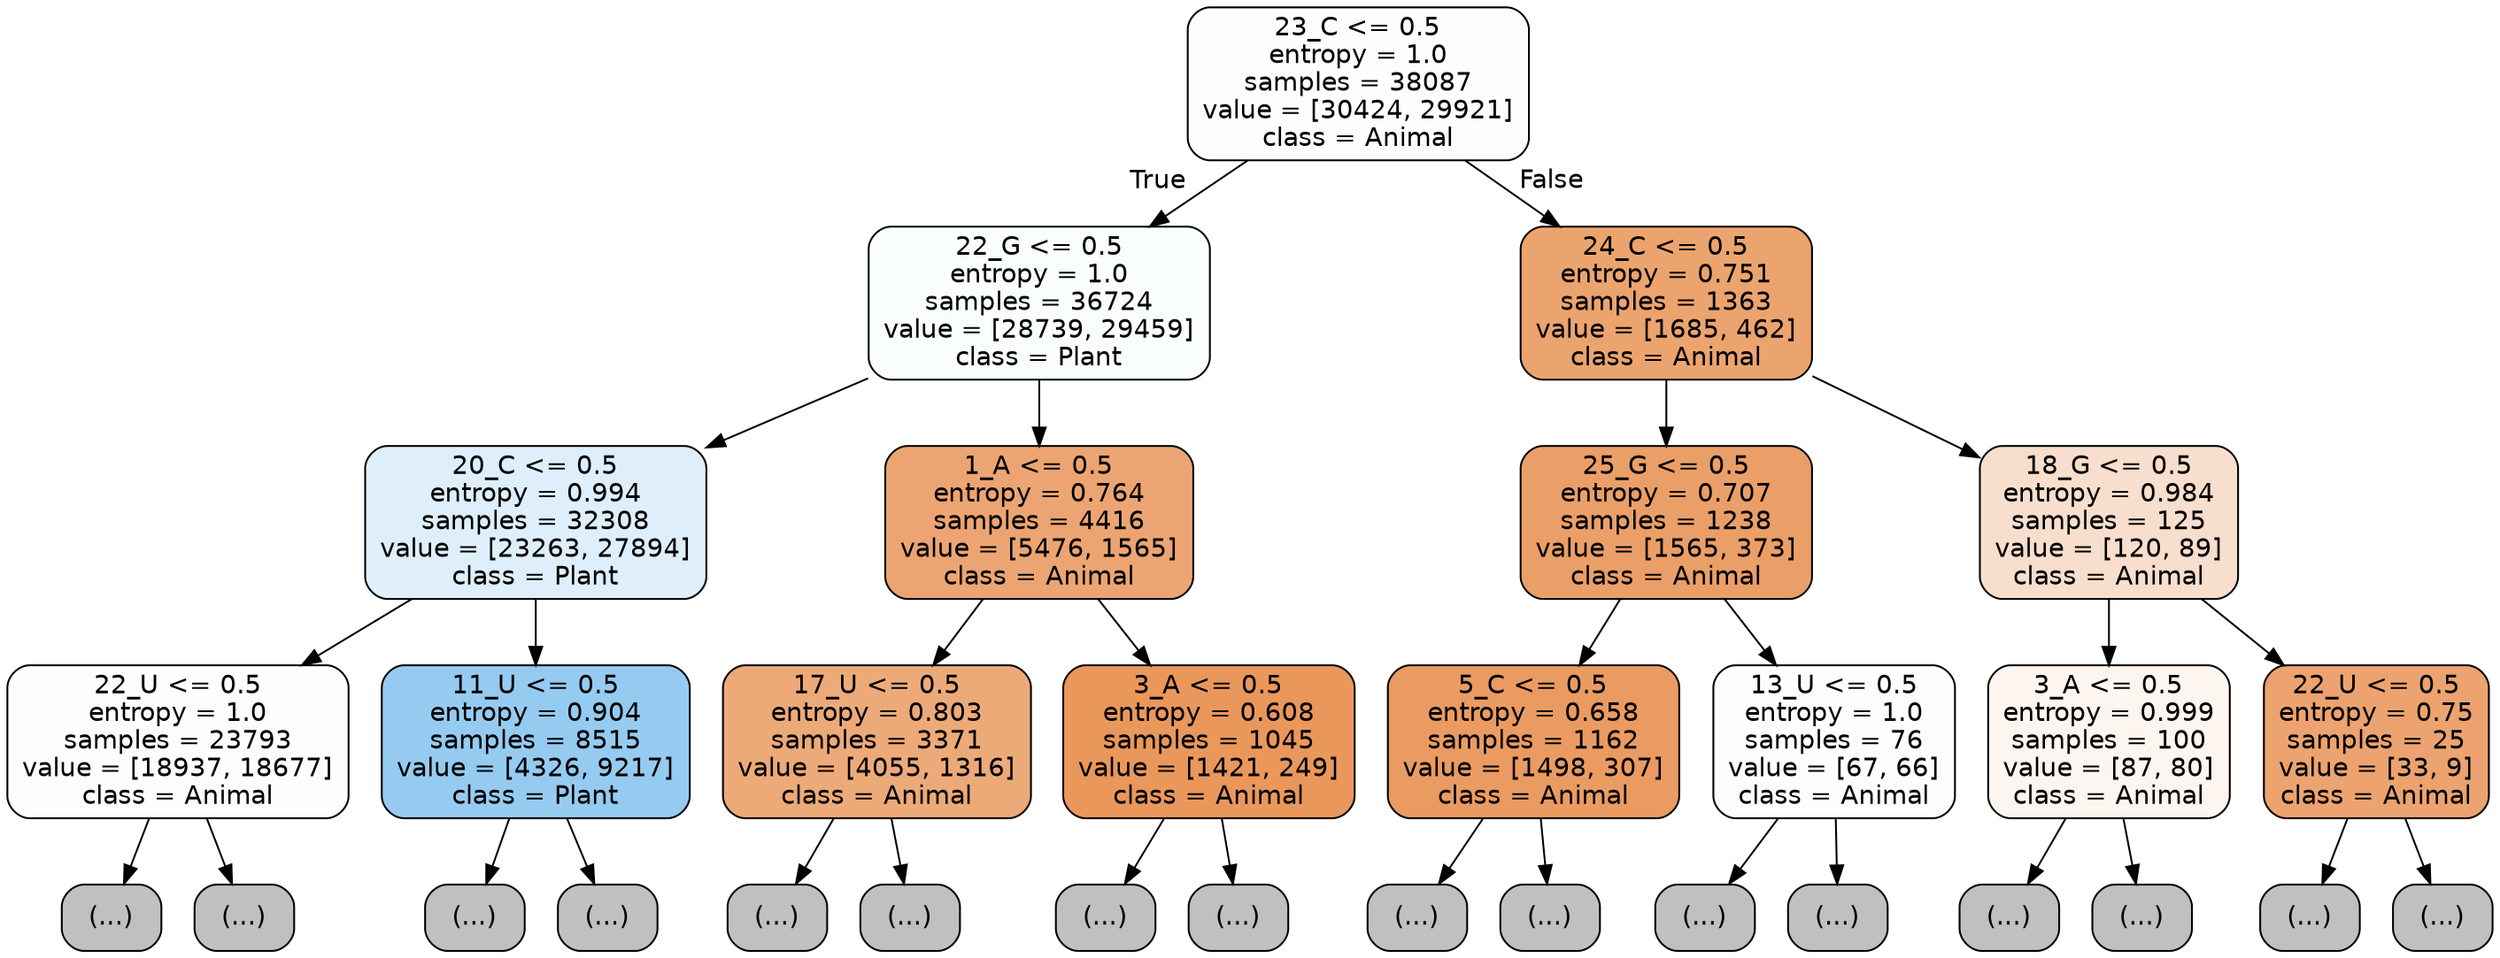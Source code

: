 digraph Tree {
node [shape=box, style="filled, rounded", color="black", fontname="helvetica"] ;
edge [fontname="helvetica"] ;
0 [label="23_C <= 0.5\nentropy = 1.0\nsamples = 38087\nvalue = [30424, 29921]\nclass = Animal", fillcolor="#fffdfc"] ;
1 [label="22_G <= 0.5\nentropy = 1.0\nsamples = 36724\nvalue = [28739, 29459]\nclass = Plant", fillcolor="#fafdfe"] ;
0 -> 1 [labeldistance=2.5, labelangle=45, headlabel="True"] ;
2 [label="20_C <= 0.5\nentropy = 0.994\nsamples = 32308\nvalue = [23263, 27894]\nclass = Plant", fillcolor="#deeffb"] ;
1 -> 2 ;
3 [label="22_U <= 0.5\nentropy = 1.0\nsamples = 23793\nvalue = [18937, 18677]\nclass = Animal", fillcolor="#fffdfc"] ;
2 -> 3 ;
4 [label="(...)", fillcolor="#C0C0C0"] ;
3 -> 4 ;
9413 [label="(...)", fillcolor="#C0C0C0"] ;
3 -> 9413 ;
10732 [label="11_U <= 0.5\nentropy = 0.904\nsamples = 8515\nvalue = [4326, 9217]\nclass = Plant", fillcolor="#96cbf1"] ;
2 -> 10732 ;
10733 [label="(...)", fillcolor="#C0C0C0"] ;
10732 -> 10733 ;
13116 [label="(...)", fillcolor="#C0C0C0"] ;
10732 -> 13116 ;
14057 [label="1_A <= 0.5\nentropy = 0.764\nsamples = 4416\nvalue = [5476, 1565]\nclass = Animal", fillcolor="#eca572"] ;
1 -> 14057 ;
14058 [label="17_U <= 0.5\nentropy = 0.803\nsamples = 3371\nvalue = [4055, 1316]\nclass = Animal", fillcolor="#edaa79"] ;
14057 -> 14058 ;
14059 [label="(...)", fillcolor="#C0C0C0"] ;
14058 -> 14059 ;
15116 [label="(...)", fillcolor="#C0C0C0"] ;
14058 -> 15116 ;
15487 [label="3_A <= 0.5\nentropy = 0.608\nsamples = 1045\nvalue = [1421, 249]\nclass = Animal", fillcolor="#ea975c"] ;
14057 -> 15487 ;
15488 [label="(...)", fillcolor="#C0C0C0"] ;
15487 -> 15488 ;
15795 [label="(...)", fillcolor="#C0C0C0"] ;
15487 -> 15795 ;
15892 [label="24_C <= 0.5\nentropy = 0.751\nsamples = 1363\nvalue = [1685, 462]\nclass = Animal", fillcolor="#eca46f"] ;
0 -> 15892 [labeldistance=2.5, labelangle=-45, headlabel="False"] ;
15893 [label="25_G <= 0.5\nentropy = 0.707\nsamples = 1238\nvalue = [1565, 373]\nclass = Animal", fillcolor="#eb9f68"] ;
15892 -> 15893 ;
15894 [label="5_C <= 0.5\nentropy = 0.658\nsamples = 1162\nvalue = [1498, 307]\nclass = Animal", fillcolor="#ea9b62"] ;
15893 -> 15894 ;
15895 [label="(...)", fillcolor="#C0C0C0"] ;
15894 -> 15895 ;
16262 [label="(...)", fillcolor="#C0C0C0"] ;
15894 -> 16262 ;
16409 [label="13_U <= 0.5\nentropy = 1.0\nsamples = 76\nvalue = [67, 66]\nclass = Animal", fillcolor="#fffdfc"] ;
15893 -> 16409 ;
16410 [label="(...)", fillcolor="#C0C0C0"] ;
16409 -> 16410 ;
16431 [label="(...)", fillcolor="#C0C0C0"] ;
16409 -> 16431 ;
16438 [label="18_G <= 0.5\nentropy = 0.984\nsamples = 125\nvalue = [120, 89]\nclass = Animal", fillcolor="#f8decc"] ;
15892 -> 16438 ;
16439 [label="3_A <= 0.5\nentropy = 0.999\nsamples = 100\nvalue = [87, 80]\nclass = Animal", fillcolor="#fdf5ef"] ;
16438 -> 16439 ;
16440 [label="(...)", fillcolor="#C0C0C0"] ;
16439 -> 16440 ;
16487 [label="(...)", fillcolor="#C0C0C0"] ;
16439 -> 16487 ;
16510 [label="22_U <= 0.5\nentropy = 0.75\nsamples = 25\nvalue = [33, 9]\nclass = Animal", fillcolor="#eca36f"] ;
16438 -> 16510 ;
16511 [label="(...)", fillcolor="#C0C0C0"] ;
16510 -> 16511 ;
16522 [label="(...)", fillcolor="#C0C0C0"] ;
16510 -> 16522 ;
}